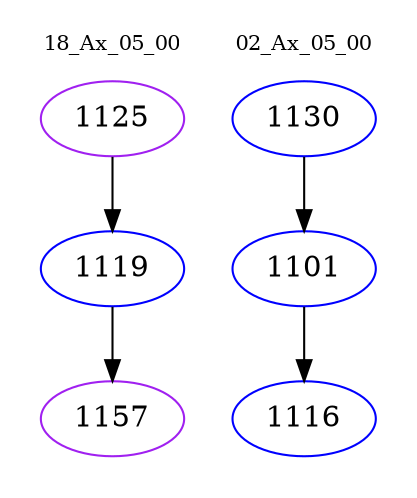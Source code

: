 digraph{
subgraph cluster_0 {
color = white
label = "18_Ax_05_00";
fontsize=10;
T0_1125 [label="1125", color="purple"]
T0_1125 -> T0_1119 [color="black"]
T0_1119 [label="1119", color="blue"]
T0_1119 -> T0_1157 [color="black"]
T0_1157 [label="1157", color="purple"]
}
subgraph cluster_1 {
color = white
label = "02_Ax_05_00";
fontsize=10;
T1_1130 [label="1130", color="blue"]
T1_1130 -> T1_1101 [color="black"]
T1_1101 [label="1101", color="blue"]
T1_1101 -> T1_1116 [color="black"]
T1_1116 [label="1116", color="blue"]
}
}
